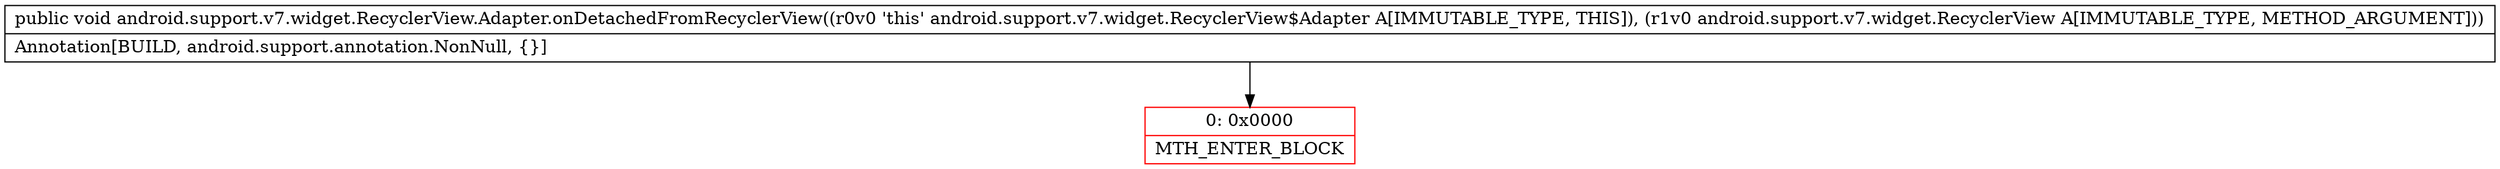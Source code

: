digraph "CFG forandroid.support.v7.widget.RecyclerView.Adapter.onDetachedFromRecyclerView(Landroid\/support\/v7\/widget\/RecyclerView;)V" {
subgraph cluster_Region_865245752 {
label = "R(0)";
node [shape=record,color=blue];
}
Node_0 [shape=record,color=red,label="{0\:\ 0x0000|MTH_ENTER_BLOCK\l}"];
MethodNode[shape=record,label="{public void android.support.v7.widget.RecyclerView.Adapter.onDetachedFromRecyclerView((r0v0 'this' android.support.v7.widget.RecyclerView$Adapter A[IMMUTABLE_TYPE, THIS]), (r1v0 android.support.v7.widget.RecyclerView A[IMMUTABLE_TYPE, METHOD_ARGUMENT]))  | Annotation[BUILD, android.support.annotation.NonNull, \{\}]\l}"];
MethodNode -> Node_0;
}

